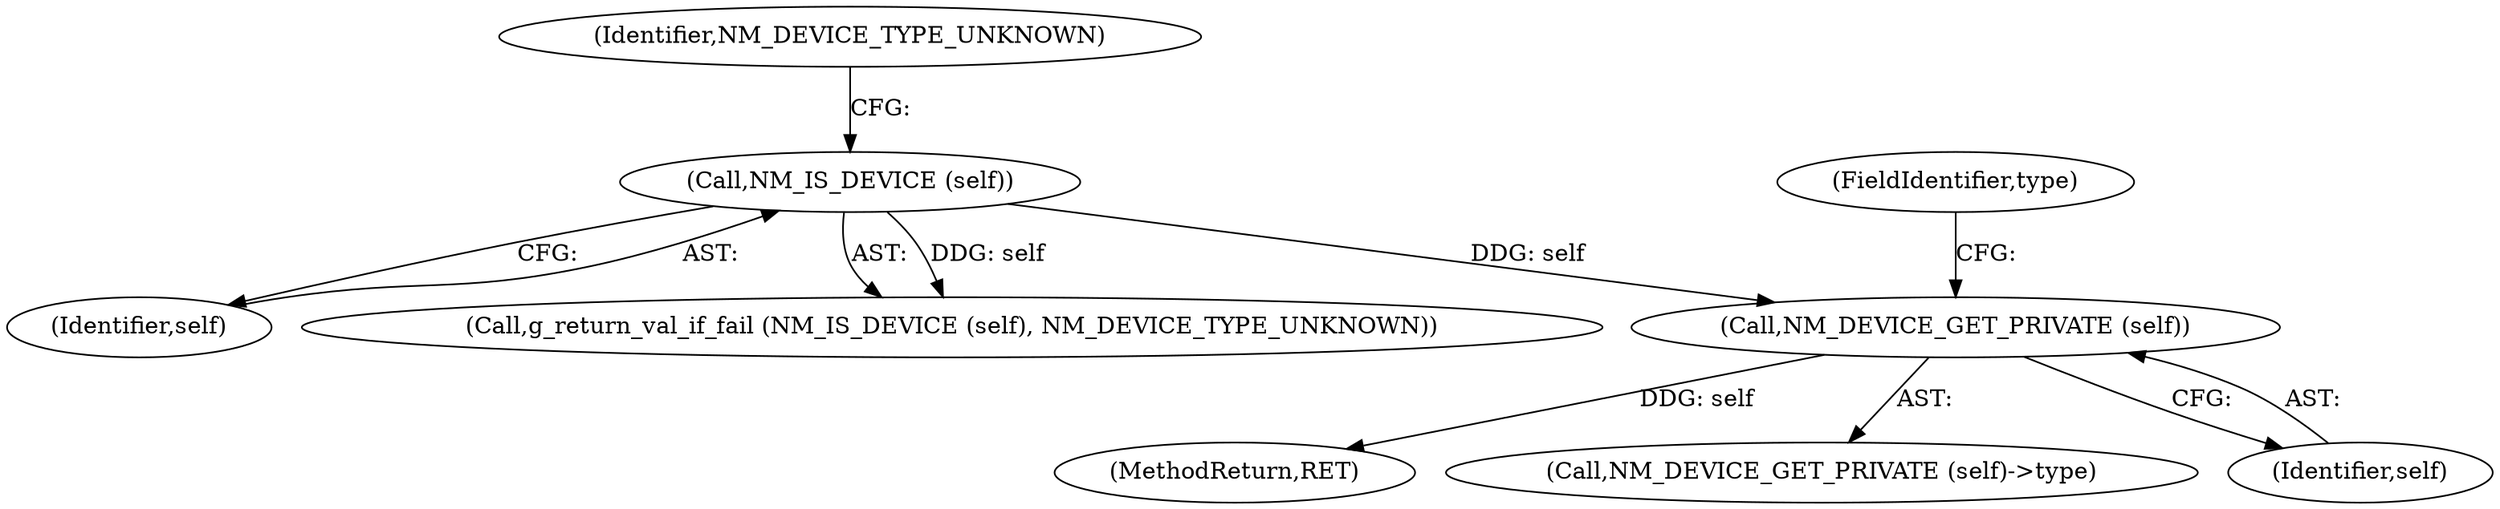 digraph "0_NetworkManager_d5fc88e573fa58b93034b04d35a2454f5d28cad9@pointer" {
"1000602" [label="(Call,NM_DEVICE_GET_PRIVATE (self))"];
"1000597" [label="(Call,NM_IS_DEVICE (self))"];
"1000598" [label="(Identifier,self)"];
"1000599" [label="(Identifier,NM_DEVICE_TYPE_UNKNOWN)"];
"1000602" [label="(Call,NM_DEVICE_GET_PRIVATE (self))"];
"1000604" [label="(FieldIdentifier,type)"];
"1007368" [label="(MethodReturn,RET)"];
"1000596" [label="(Call,g_return_val_if_fail (NM_IS_DEVICE (self), NM_DEVICE_TYPE_UNKNOWN))"];
"1000601" [label="(Call,NM_DEVICE_GET_PRIVATE (self)->type)"];
"1000603" [label="(Identifier,self)"];
"1000597" [label="(Call,NM_IS_DEVICE (self))"];
"1000602" -> "1000601"  [label="AST: "];
"1000602" -> "1000603"  [label="CFG: "];
"1000603" -> "1000602"  [label="AST: "];
"1000604" -> "1000602"  [label="CFG: "];
"1000602" -> "1007368"  [label="DDG: self"];
"1000597" -> "1000602"  [label="DDG: self"];
"1000597" -> "1000596"  [label="AST: "];
"1000597" -> "1000598"  [label="CFG: "];
"1000598" -> "1000597"  [label="AST: "];
"1000599" -> "1000597"  [label="CFG: "];
"1000597" -> "1000596"  [label="DDG: self"];
}
